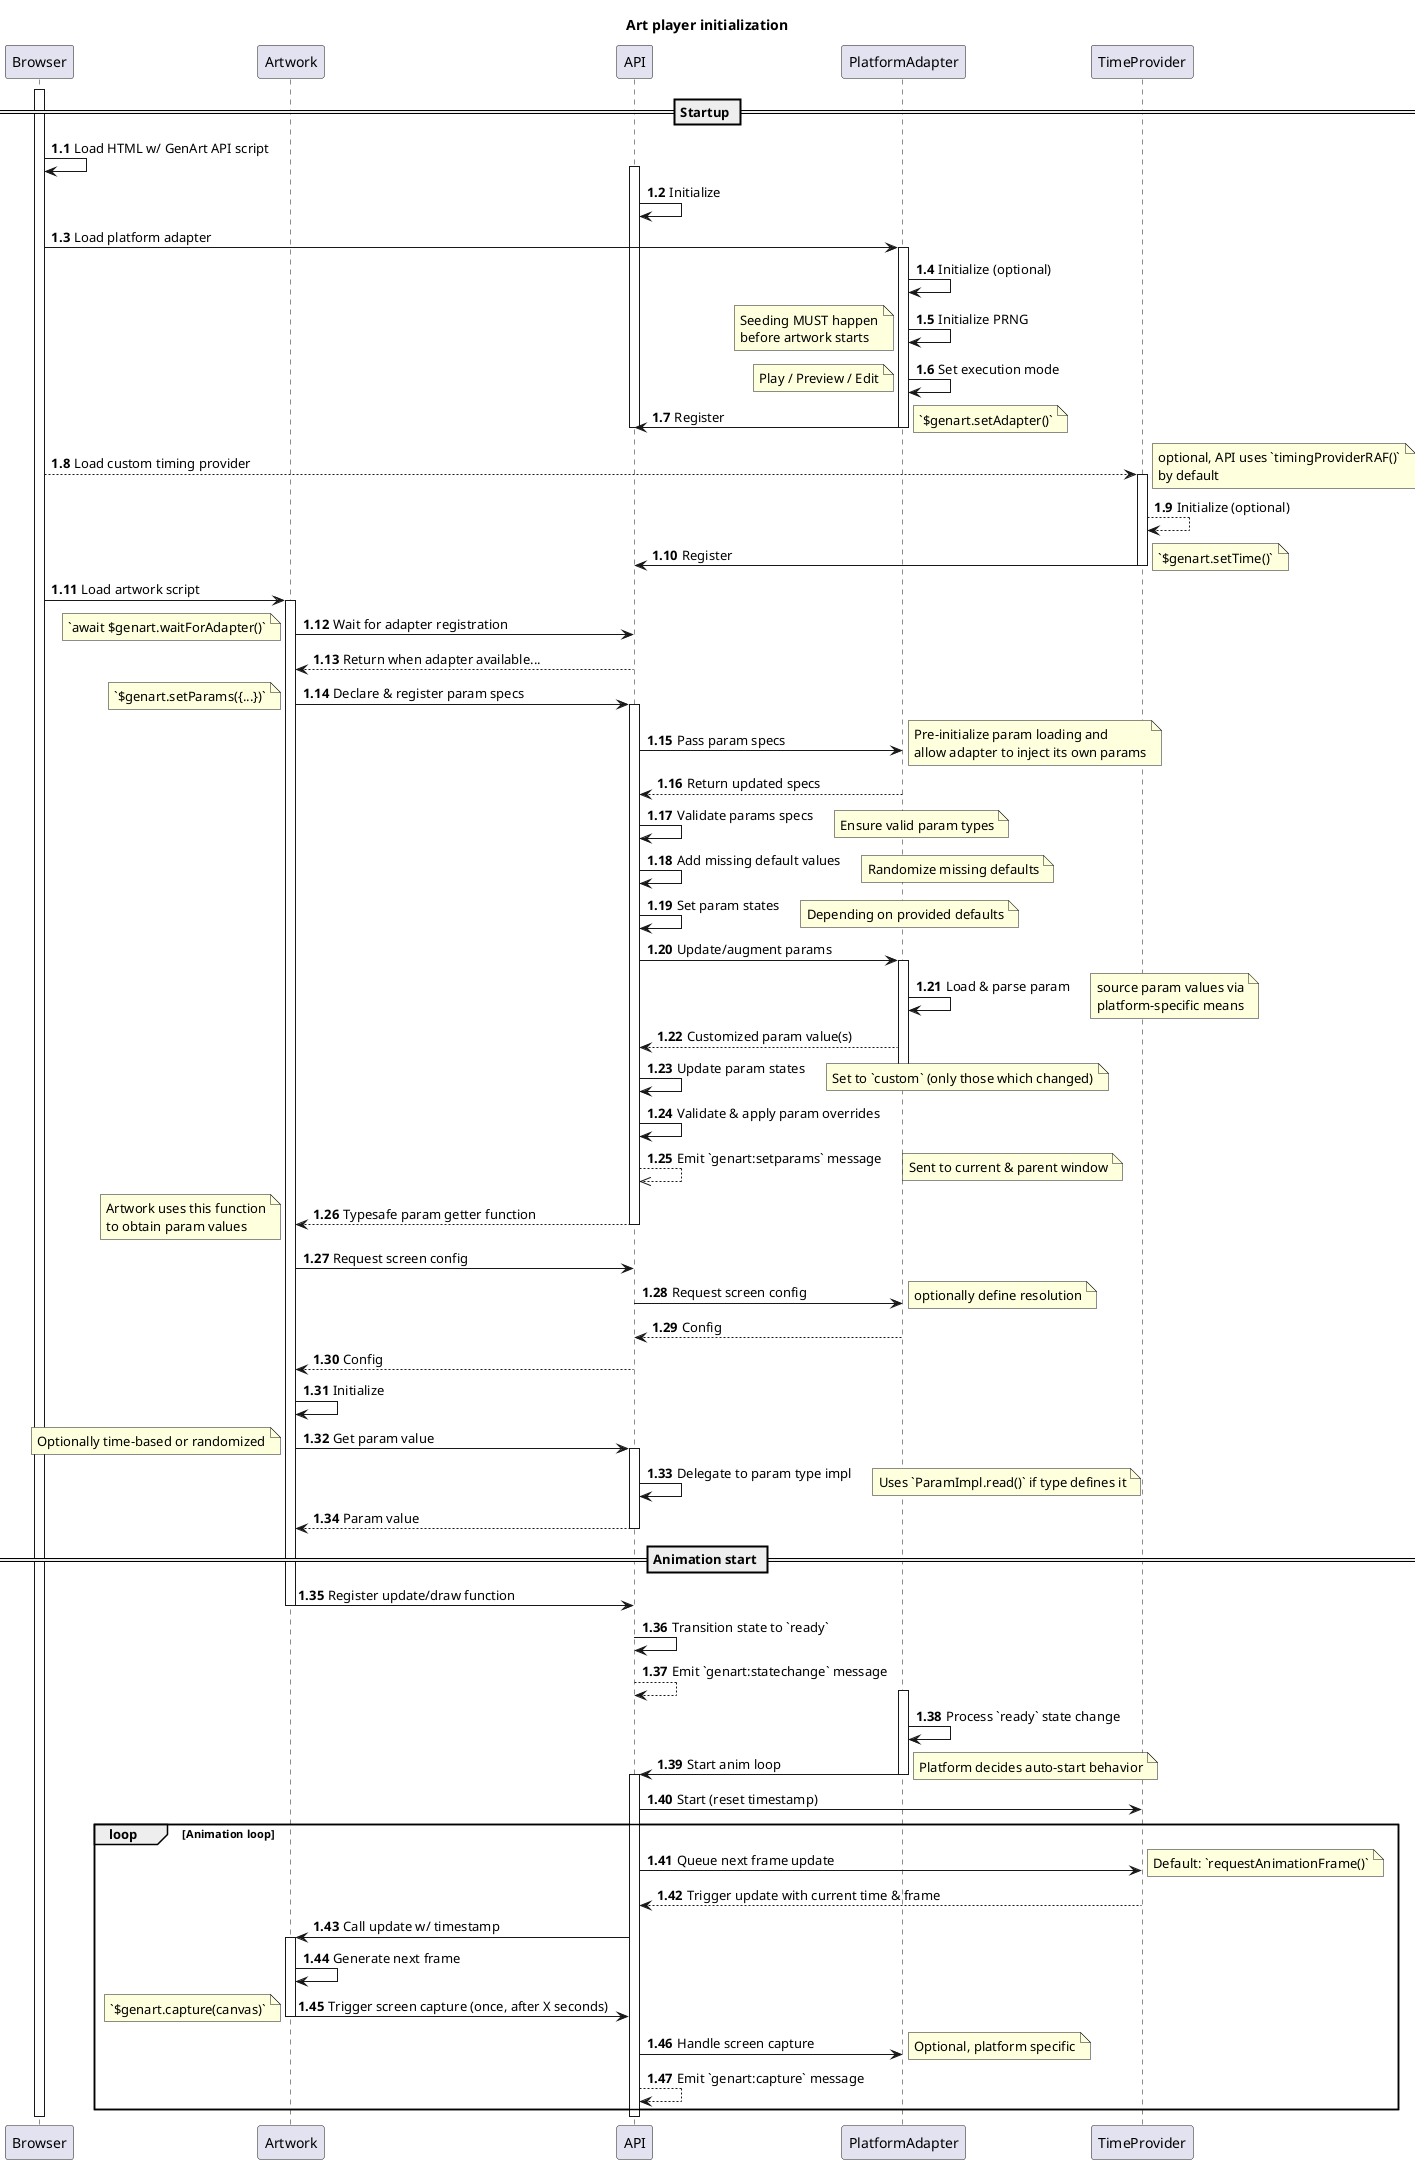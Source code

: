 @startuml
title Art player initialization
autonumber 1.1
skinparam pageMargin 10

participant Browser
participant Artwork
participant API
participant PlatformAdapter
participant TimeProvider

activate Browser
	== Startup ==

	Browser -> Browser : Load HTML w/ GenArt API script
	
	activate API
		API -> API : Initialize
		Browser -> PlatformAdapter : Load platform adapter
		activate PlatformAdapter
		PlatformAdapter -> PlatformAdapter : Initialize (optional)
		PlatformAdapter -> PlatformAdapter : Initialize PRNG
		note left : Seeding MUST happen\nbefore artwork starts
		PlatformAdapter -> PlatformAdapter : Set execution mode
		note left : Play / Preview / Edit
		
		PlatformAdapter -> API : Register
		note right : `$genart.setAdapter()`
		deactivate PlatformAdapter
	deactivate API

	Browser --> TimeProvider : Load custom timing provider
	note right : optional, API uses `timingProviderRAF()`\nby default
	activate TimeProvider
	TimeProvider --> TimeProvider : Initialize (optional)
	TimeProvider -> API : Register
	note right : `$genart.setTime()`
	deactivate TimeProvider

	Browser -> Artwork : Load artwork script
	activate Artwork
		Artwork -> API : Wait for adapter registration
		note left : `await $genart.waitForAdapter()`
		API --> Artwork : Return when adapter available...
		Artwork -> API : Declare & register param specs
		activate API
			note left
				`$genart.setParams({...})`
			end note
			API -> PlatformAdapter : Pass param specs
			note right : Pre-initialize param loading and\nallow adapter to inject its own params
			PlatformAdapter --> API : Return updated specs
			API -> API : Validate params specs
			note right : Ensure valid param types
			API -> API : Add missing default values
			note right : Randomize missing defaults
			API -> API : Set param states
			note right : Depending on provided defaults
			API -> PlatformAdapter : Update/augment params
			activate PlatformAdapter
				PlatformAdapter -> PlatformAdapter : Load & parse param
				note right : source param values via\nplatform-specific means
				PlatformAdapter --> API : Customized param value(s)
				API -> API : Update param states
				note right : Set to `custom` (only those which changed)
			deactivate PlatformAdapter

			API -> API : Validate & apply param overrides
			API -->> API : Emit `genart:setparams` message
			note right : Sent to current & parent window
			API --> Artwork : Typesafe param getter function
			note left : Artwork uses this function\nto obtain param values
		deactivate API

		Artwork -> API : Request screen config
		API -> PlatformAdapter : Request screen config
		note right : optionally define resolution
		PlatformAdapter --> API : Config
		API --> Artwork : Config
		Artwork -> Artwork : Initialize
		Artwork -> API : Get param value
		note left : Optionally time-based or randomized
		activate API
			API -> API : Delegate to param type impl
			note right : Uses `ParamImpl.read()` if type defines it
			API --> Artwork : Param value
		deactivate API

	== Animation start ==
	Artwork ->	API : Register update/draw function
	deactivate Artwork
	API -> API : Transition state to `ready`
	API --> API : Emit `genart:statechange` message
	activate PlatformAdapter
		PlatformAdapter -> PlatformAdapter : Process `ready` state change
		PlatformAdapter -> API : Start anim loop
		note right : Platform decides auto-start behavior
	deactivate PlatformAdapter

	activate API
		API -> TimeProvider : Start (reset timestamp)
		loop Animation loop
			API -> TimeProvider : Queue next frame update
			note right : Default: `requestAnimationFrame()`
			TimeProvider --> API : Trigger update with current time & frame
			API -> Artwork : Call update w/ timestamp
			activate Artwork
			Artwork -> Artwork : Generate next frame
			Artwork -> API : Trigger screen capture (once, after X seconds)
			note left: `$genart.capture(canvas)`
			deactivate Artwork
			API -> PlatformAdapter : Handle screen capture
			note right : Optional, platform specific
			API --> API : Emit `genart:capture` message
		end
	deactivate API

deactivate Browser

@enduml